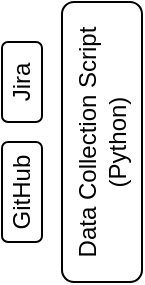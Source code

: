 <mxfile version="21.2.9" type="github">
  <diagram name="Page-1" id="1e2Yp8dXQKtSM8bF64JS">
    <mxGraphModel dx="311" dy="185" grid="1" gridSize="10" guides="1" tooltips="1" connect="1" arrows="1" fold="1" page="1" pageScale="1" pageWidth="850" pageHeight="1100" math="0" shadow="0">
      <root>
        <mxCell id="0" />
        <mxCell id="1" parent="0" />
        <mxCell id="qijZXeMsfFAl-49ScJeg-1" value="Jira" style="rounded=1;whiteSpace=wrap;html=1;rotation=-90;" vertex="1" parent="1">
          <mxGeometry x="360" y="260" width="40" height="20" as="geometry" />
        </mxCell>
        <mxCell id="qijZXeMsfFAl-49ScJeg-2" value="GitHub" style="rounded=1;whiteSpace=wrap;html=1;rotation=-90;" vertex="1" parent="1">
          <mxGeometry x="355" y="315" width="50" height="20" as="geometry" />
        </mxCell>
        <mxCell id="qijZXeMsfFAl-49ScJeg-3" value="Data Collection Script&lt;br&gt;(Python)" style="rounded=1;whiteSpace=wrap;html=1;rotation=-90;" vertex="1" parent="1">
          <mxGeometry x="350" y="280" width="140" height="40" as="geometry" />
        </mxCell>
      </root>
    </mxGraphModel>
  </diagram>
</mxfile>
